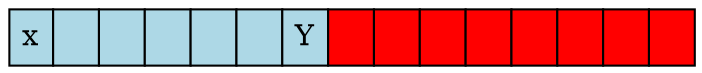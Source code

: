 graph bar {
    a[shape=plain];
    a[
        label=< <TABLE CELLBORDER="1" BORDER="0" CELLSPACING="0" CELLPADDING="5">
            <tr>
                <td PORT="" bgcolor="lightblue">x</td>
                <td PORT="" bgcolor="lightblue">  </td>
                <td PORT="" bgcolor="lightblue">  </td>
                <td PORT="" bgcolor="lightblue">  </td>
                <td PORT="" bgcolor="lightblue">  </td>
                <td PORT="" bgcolor="lightblue">  </td>
                <td PORT="" bgcolor="lightblue">Y</td>
                <td PORT="" bgcolor="red">  </td>
                <td PORT="" bgcolor="red">  </td>
                <td PORT="" bgcolor="red">  </td>
                <td PORT="" bgcolor="red">  </td>
                <td PORT="" bgcolor="red">  </td>
                <td PORT="" bgcolor="red">  </td>
                <td PORT="" bgcolor="red">  </td>
                <td PORT="" bgcolor="red">  </td>
            </tr>
        </TABLE> >
    ]
}

